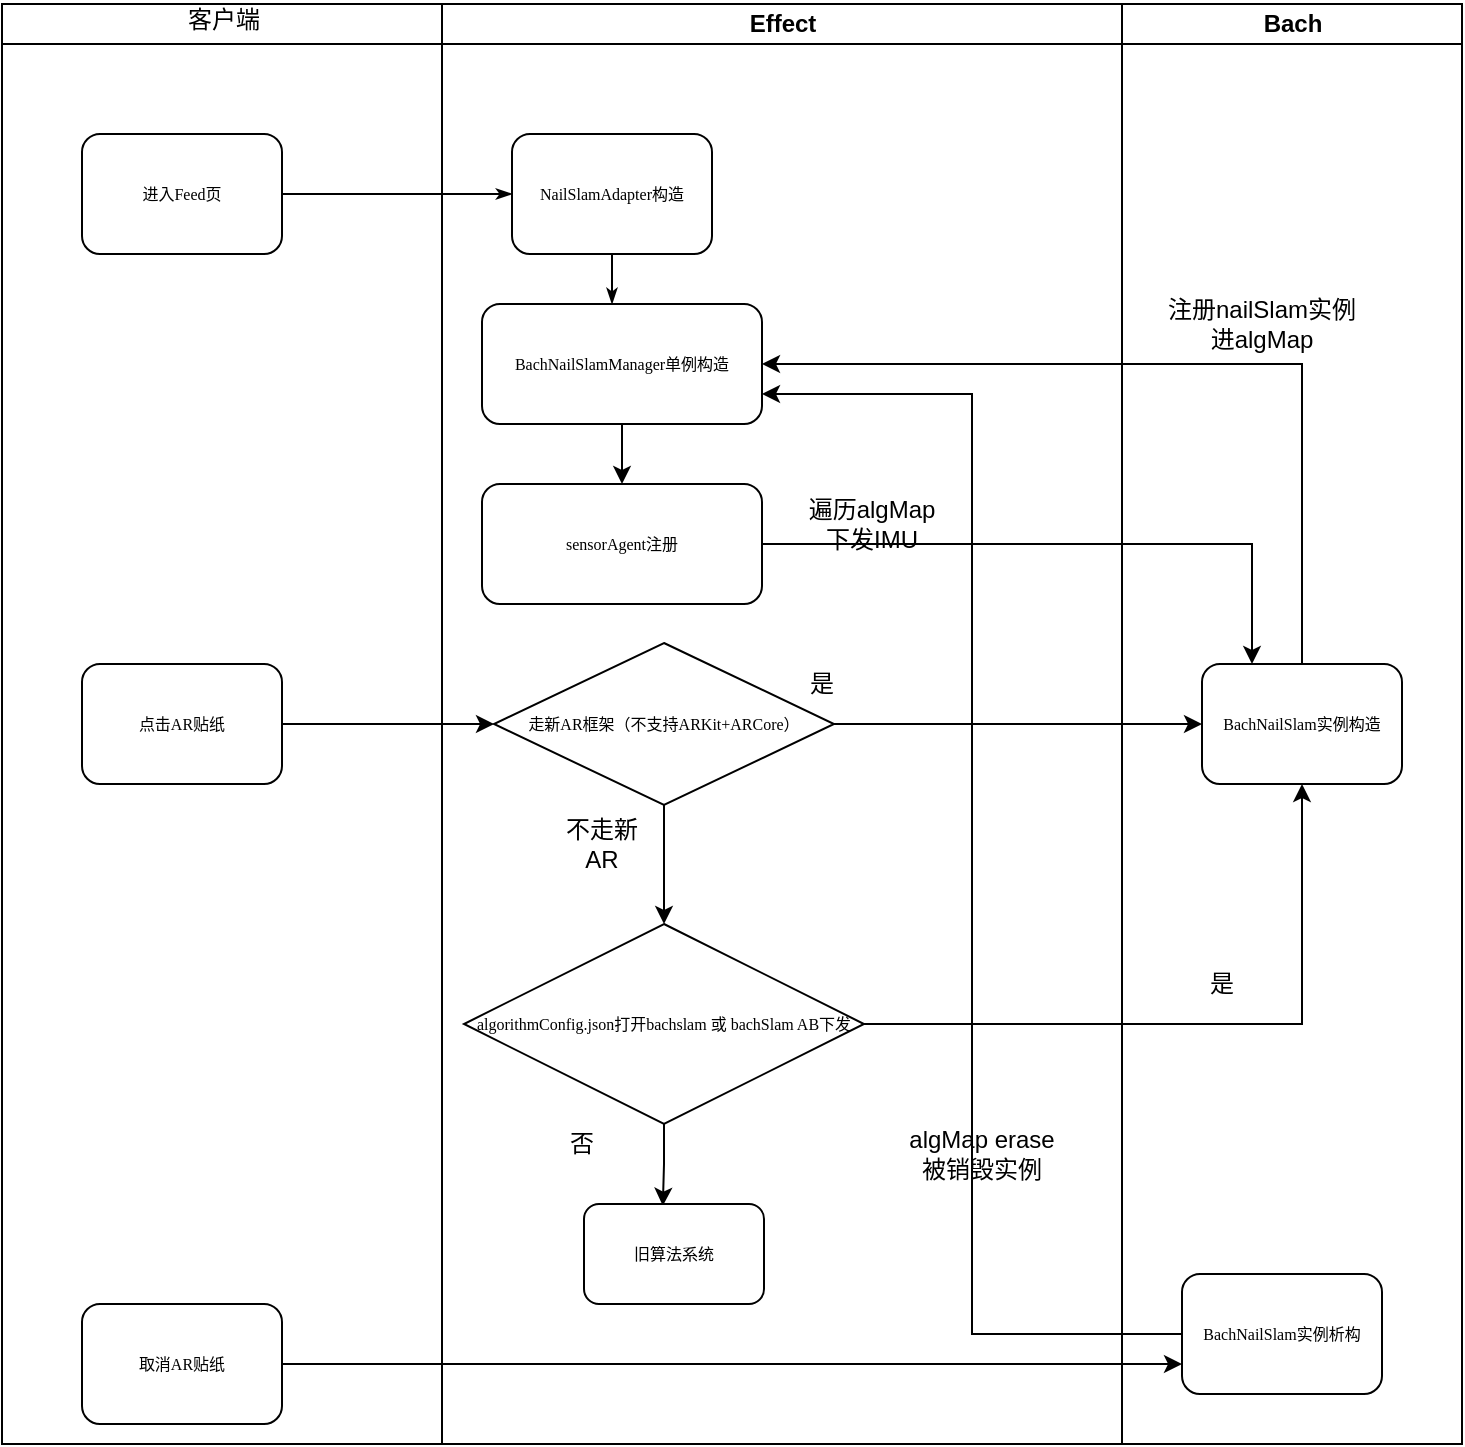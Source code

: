 <mxfile version="14.2.9" type="github">
  <diagram name="Page-1" id="74e2e168-ea6b-b213-b513-2b3c1d86103e">
    <mxGraphModel dx="1082" dy="564" grid="1" gridSize="10" guides="1" tooltips="1" connect="1" arrows="1" fold="1" page="1" pageScale="1" pageWidth="1100" pageHeight="850" background="#ffffff" math="0" shadow="0">
      <root>
        <mxCell id="0" />
        <mxCell id="1" parent="0" />
        <mxCell id="77e6c97f196da883-1" value="" style="swimlane;html=1;childLayout=stackLayout;startSize=0;rounded=0;shadow=0;labelBackgroundColor=none;strokeWidth=1;fontFamily=Verdana;fontSize=8;align=center;" parent="1" vertex="1">
          <mxGeometry x="210" y="80" width="730" height="720" as="geometry">
            <mxRectangle x="210" y="40" width="60" height="20" as="alternateBounds" />
          </mxGeometry>
        </mxCell>
        <mxCell id="77e6c97f196da883-2" value="用户面板" style="swimlane;html=1;startSize=20;" parent="77e6c97f196da883-1" vertex="1">
          <mxGeometry width="560" height="720" as="geometry" />
        </mxCell>
        <mxCell id="77e6c97f196da883-8" value="进入Feed页" style="rounded=1;whiteSpace=wrap;html=1;shadow=0;labelBackgroundColor=none;strokeWidth=1;fontFamily=Verdana;fontSize=8;align=center;" parent="77e6c97f196da883-2" vertex="1">
          <mxGeometry x="40" y="65" width="100" height="60" as="geometry" />
        </mxCell>
        <mxCell id="bhfd1YCjO2dvLqUsRHvz-12" value="点击AR贴纸" style="rounded=1;whiteSpace=wrap;html=1;shadow=0;labelBackgroundColor=none;strokeWidth=1;fontFamily=Verdana;fontSize=8;align=center;" vertex="1" parent="77e6c97f196da883-2">
          <mxGeometry x="40" y="330" width="100" height="60" as="geometry" />
        </mxCell>
        <mxCell id="77e6c97f196da883-3" value="Effect" style="swimlane;html=1;startSize=20;" parent="77e6c97f196da883-2" vertex="1">
          <mxGeometry x="220" width="340" height="720" as="geometry" />
        </mxCell>
        <mxCell id="bhfd1YCjO2dvLqUsRHvz-5" value="NailSlamAdapter构造" style="rounded=1;whiteSpace=wrap;html=1;shadow=0;labelBackgroundColor=none;strokeWidth=1;fontFamily=Verdana;fontSize=8;align=center;" vertex="1" parent="77e6c97f196da883-3">
          <mxGeometry x="35" y="65" width="100" height="60" as="geometry" />
        </mxCell>
        <mxCell id="bhfd1YCjO2dvLqUsRHvz-6" style="edgeStyle=orthogonalEdgeStyle;rounded=1;html=1;labelBackgroundColor=none;startArrow=none;startFill=0;startSize=5;endArrow=classicThin;endFill=1;endSize=5;jettySize=auto;orthogonalLoop=1;strokeWidth=1;fontFamily=Verdana;fontSize=8" edge="1" parent="77e6c97f196da883-3" source="bhfd1YCjO2dvLqUsRHvz-5">
          <mxGeometry relative="1" as="geometry">
            <mxPoint x="85" y="150" as="targetPoint" />
          </mxGeometry>
        </mxCell>
        <mxCell id="bhfd1YCjO2dvLqUsRHvz-10" style="edgeStyle=orthogonalEdgeStyle;rounded=0;orthogonalLoop=1;jettySize=auto;html=1;entryX=0.5;entryY=0;entryDx=0;entryDy=0;" edge="1" parent="77e6c97f196da883-3" source="bhfd1YCjO2dvLqUsRHvz-7" target="bhfd1YCjO2dvLqUsRHvz-8">
          <mxGeometry relative="1" as="geometry" />
        </mxCell>
        <mxCell id="bhfd1YCjO2dvLqUsRHvz-7" value="BachNailSlamManager单例构造" style="rounded=1;whiteSpace=wrap;html=1;shadow=0;labelBackgroundColor=none;strokeWidth=1;fontFamily=Verdana;fontSize=8;align=center;" vertex="1" parent="77e6c97f196da883-3">
          <mxGeometry x="20" y="150" width="140" height="60" as="geometry" />
        </mxCell>
        <mxCell id="bhfd1YCjO2dvLqUsRHvz-8" value="sensorAgent注册" style="rounded=1;whiteSpace=wrap;html=1;shadow=0;labelBackgroundColor=none;strokeWidth=1;fontFamily=Verdana;fontSize=8;align=center;" vertex="1" parent="77e6c97f196da883-3">
          <mxGeometry x="20" y="240" width="140" height="60" as="geometry" />
        </mxCell>
        <mxCell id="bhfd1YCjO2dvLqUsRHvz-27" style="edgeStyle=orthogonalEdgeStyle;rounded=0;orthogonalLoop=1;jettySize=auto;html=1;entryX=0.438;entryY=0.017;entryDx=0;entryDy=0;entryPerimeter=0;" edge="1" parent="77e6c97f196da883-3" source="bhfd1YCjO2dvLqUsRHvz-17" target="bhfd1YCjO2dvLqUsRHvz-26">
          <mxGeometry relative="1" as="geometry" />
        </mxCell>
        <mxCell id="bhfd1YCjO2dvLqUsRHvz-17" value="algorithmConfig.json打开bachslam 或 bachSlam AB下发" style="rhombus;whiteSpace=wrap;html=1;rounded=0;shadow=0;labelBackgroundColor=none;strokeWidth=1;fontFamily=Verdana;fontSize=8;align=center;" vertex="1" parent="77e6c97f196da883-3">
          <mxGeometry x="11" y="460" width="200" height="100" as="geometry" />
        </mxCell>
        <mxCell id="bhfd1YCjO2dvLqUsRHvz-14" value="走新AR框架（不支持ARKit+ARCore）" style="rhombus;whiteSpace=wrap;html=1;rounded=0;shadow=0;labelBackgroundColor=none;strokeWidth=1;fontFamily=Verdana;fontSize=8;align=center;" vertex="1" parent="77e6c97f196da883-3">
          <mxGeometry x="26" y="319.5" width="170" height="81" as="geometry" />
        </mxCell>
        <mxCell id="bhfd1YCjO2dvLqUsRHvz-16" style="edgeStyle=orthogonalEdgeStyle;rounded=0;orthogonalLoop=1;jettySize=auto;html=1;entryX=0.5;entryY=0;entryDx=0;entryDy=0;" edge="1" parent="77e6c97f196da883-3" source="bhfd1YCjO2dvLqUsRHvz-14" target="bhfd1YCjO2dvLqUsRHvz-17">
          <mxGeometry relative="1" as="geometry">
            <mxPoint x="110" y="470" as="targetPoint" />
          </mxGeometry>
        </mxCell>
        <mxCell id="bhfd1YCjO2dvLqUsRHvz-22" value="不走新AR" style="text;html=1;strokeColor=none;fillColor=none;align=center;verticalAlign=middle;whiteSpace=wrap;rounded=0;" vertex="1" parent="77e6c97f196da883-3">
          <mxGeometry x="60" y="410" width="40" height="20" as="geometry" />
        </mxCell>
        <mxCell id="bhfd1YCjO2dvLqUsRHvz-26" value="旧算法系统" style="rounded=1;whiteSpace=wrap;html=1;shadow=0;labelBackgroundColor=none;strokeWidth=1;fontFamily=Verdana;fontSize=8;align=center;" vertex="1" parent="77e6c97f196da883-3">
          <mxGeometry x="71" y="600" width="90" height="50" as="geometry" />
        </mxCell>
        <mxCell id="bhfd1YCjO2dvLqUsRHvz-28" value="否" style="text;html=1;strokeColor=none;fillColor=none;align=center;verticalAlign=middle;whiteSpace=wrap;rounded=0;" vertex="1" parent="77e6c97f196da883-3">
          <mxGeometry x="50" y="560" width="40" height="20" as="geometry" />
        </mxCell>
        <mxCell id="bhfd1YCjO2dvLqUsRHvz-23" value="是" style="text;html=1;strokeColor=none;fillColor=none;align=center;verticalAlign=middle;whiteSpace=wrap;rounded=0;" vertex="1" parent="77e6c97f196da883-3">
          <mxGeometry x="170" y="330" width="40" height="20" as="geometry" />
        </mxCell>
        <mxCell id="bhfd1YCjO2dvLqUsRHvz-34" value="遍历algMap下发IMU" style="text;html=1;strokeColor=none;fillColor=none;align=center;verticalAlign=middle;whiteSpace=wrap;rounded=0;" vertex="1" parent="77e6c97f196da883-3">
          <mxGeometry x="180" y="250" width="70" height="20" as="geometry" />
        </mxCell>
        <mxCell id="bhfd1YCjO2dvLqUsRHvz-40" value="algMap erase被销毁实例" style="text;html=1;strokeColor=none;fillColor=none;align=center;verticalAlign=middle;whiteSpace=wrap;rounded=0;" vertex="1" parent="77e6c97f196da883-3">
          <mxGeometry x="230" y="550" width="80" height="50" as="geometry" />
        </mxCell>
        <mxCell id="bhfd1YCjO2dvLqUsRHvz-15" style="edgeStyle=orthogonalEdgeStyle;rounded=0;orthogonalLoop=1;jettySize=auto;html=1;entryX=0;entryY=0.5;entryDx=0;entryDy=0;" edge="1" parent="77e6c97f196da883-2" source="bhfd1YCjO2dvLqUsRHvz-12" target="bhfd1YCjO2dvLqUsRHvz-14">
          <mxGeometry relative="1" as="geometry" />
        </mxCell>
        <mxCell id="77e6c97f196da883-26" style="edgeStyle=orthogonalEdgeStyle;rounded=1;html=1;labelBackgroundColor=none;startArrow=none;startFill=0;startSize=5;endArrow=classicThin;endFill=1;endSize=5;jettySize=auto;orthogonalLoop=1;strokeWidth=1;fontFamily=Verdana;fontSize=8;entryX=0;entryY=0.5;entryDx=0;entryDy=0;" parent="77e6c97f196da883-2" source="77e6c97f196da883-8" target="bhfd1YCjO2dvLqUsRHvz-5" edge="1">
          <mxGeometry relative="1" as="geometry">
            <mxPoint x="190" y="95" as="targetPoint" />
          </mxGeometry>
        </mxCell>
        <mxCell id="bhfd1YCjO2dvLqUsRHvz-37" value="取消AR贴纸" style="rounded=1;whiteSpace=wrap;html=1;shadow=0;labelBackgroundColor=none;strokeWidth=1;fontFamily=Verdana;fontSize=8;align=center;" vertex="1" parent="77e6c97f196da883-2">
          <mxGeometry x="40" y="650" width="100" height="60" as="geometry" />
        </mxCell>
        <mxCell id="bhfd1YCjO2dvLqUsRHvz-44" value="客户端" style="text;html=1;strokeColor=none;fillColor=none;align=center;verticalAlign=middle;whiteSpace=wrap;rounded=0;" vertex="1" parent="77e6c97f196da883-2">
          <mxGeometry x="91" y="-2" width="40" height="20" as="geometry" />
        </mxCell>
        <mxCell id="77e6c97f196da883-4" value="Bach" style="swimlane;html=1;startSize=20;" parent="77e6c97f196da883-1" vertex="1">
          <mxGeometry x="560" width="170" height="720" as="geometry" />
        </mxCell>
        <mxCell id="77e6c97f196da883-14" value="BachNailSlam实例构造" style="rounded=1;whiteSpace=wrap;html=1;shadow=0;labelBackgroundColor=none;strokeWidth=1;fontFamily=Verdana;fontSize=8;align=center;" parent="77e6c97f196da883-4" vertex="1">
          <mxGeometry x="40" y="330" width="100" height="60" as="geometry" />
        </mxCell>
        <mxCell id="bhfd1YCjO2dvLqUsRHvz-25" value="注册nailSlam实例进algMap" style="text;html=1;strokeColor=none;fillColor=none;align=center;verticalAlign=middle;whiteSpace=wrap;rounded=0;" vertex="1" parent="77e6c97f196da883-4">
          <mxGeometry x="20" y="150" width="100" height="20" as="geometry" />
        </mxCell>
        <mxCell id="bhfd1YCjO2dvLqUsRHvz-31" value="是" style="text;html=1;strokeColor=none;fillColor=none;align=center;verticalAlign=middle;whiteSpace=wrap;rounded=0;" vertex="1" parent="77e6c97f196da883-4">
          <mxGeometry x="30" y="480" width="40" height="20" as="geometry" />
        </mxCell>
        <mxCell id="bhfd1YCjO2dvLqUsRHvz-38" value="BachNailSlam实例析构" style="rounded=1;whiteSpace=wrap;html=1;shadow=0;labelBackgroundColor=none;strokeWidth=1;fontFamily=Verdana;fontSize=8;align=center;" vertex="1" parent="77e6c97f196da883-4">
          <mxGeometry x="30" y="635" width="100" height="60" as="geometry" />
        </mxCell>
        <mxCell id="bhfd1YCjO2dvLqUsRHvz-24" style="edgeStyle=orthogonalEdgeStyle;rounded=0;orthogonalLoop=1;jettySize=auto;html=1;entryX=1;entryY=0.5;entryDx=0;entryDy=0;" edge="1" parent="77e6c97f196da883-1" source="77e6c97f196da883-14" target="bhfd1YCjO2dvLqUsRHvz-7">
          <mxGeometry relative="1" as="geometry">
            <Array as="points">
              <mxPoint x="650" y="180" />
            </Array>
          </mxGeometry>
        </mxCell>
        <mxCell id="bhfd1YCjO2dvLqUsRHvz-29" style="edgeStyle=orthogonalEdgeStyle;rounded=0;orthogonalLoop=1;jettySize=auto;html=1;entryX=0;entryY=0.5;entryDx=0;entryDy=0;" edge="1" parent="77e6c97f196da883-1" source="bhfd1YCjO2dvLqUsRHvz-14" target="77e6c97f196da883-14">
          <mxGeometry relative="1" as="geometry" />
        </mxCell>
        <mxCell id="bhfd1YCjO2dvLqUsRHvz-30" style="edgeStyle=orthogonalEdgeStyle;rounded=0;orthogonalLoop=1;jettySize=auto;html=1;" edge="1" parent="77e6c97f196da883-1" source="bhfd1YCjO2dvLqUsRHvz-17" target="77e6c97f196da883-14">
          <mxGeometry relative="1" as="geometry" />
        </mxCell>
        <mxCell id="bhfd1YCjO2dvLqUsRHvz-35" style="edgeStyle=orthogonalEdgeStyle;rounded=0;orthogonalLoop=1;jettySize=auto;html=1;exitX=1;exitY=0.5;exitDx=0;exitDy=0;entryX=0.25;entryY=0;entryDx=0;entryDy=0;" edge="1" parent="77e6c97f196da883-1" source="bhfd1YCjO2dvLqUsRHvz-8" target="77e6c97f196da883-14">
          <mxGeometry relative="1" as="geometry" />
        </mxCell>
        <mxCell id="bhfd1YCjO2dvLqUsRHvz-39" style="edgeStyle=orthogonalEdgeStyle;rounded=0;orthogonalLoop=1;jettySize=auto;html=1;entryX=1;entryY=0.75;entryDx=0;entryDy=0;" edge="1" parent="77e6c97f196da883-1" source="bhfd1YCjO2dvLqUsRHvz-38" target="bhfd1YCjO2dvLqUsRHvz-7">
          <mxGeometry relative="1" as="geometry" />
        </mxCell>
        <mxCell id="bhfd1YCjO2dvLqUsRHvz-43" style="edgeStyle=orthogonalEdgeStyle;rounded=0;orthogonalLoop=1;jettySize=auto;html=1;entryX=0;entryY=0.75;entryDx=0;entryDy=0;" edge="1" parent="77e6c97f196da883-1" source="bhfd1YCjO2dvLqUsRHvz-37" target="bhfd1YCjO2dvLqUsRHvz-38">
          <mxGeometry relative="1" as="geometry" />
        </mxCell>
      </root>
    </mxGraphModel>
  </diagram>
</mxfile>
